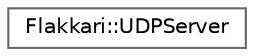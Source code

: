 digraph "Graphical Class Hierarchy"
{
 // LATEX_PDF_SIZE
  bgcolor="transparent";
  edge [fontname=Helvetica,fontsize=10,labelfontname=Helvetica,labelfontsize=10];
  node [fontname=Helvetica,fontsize=10,shape=box,height=0.2,width=0.4];
  rankdir="LR";
  Node0 [id="Node000000",label="Flakkari::UDPServer",height=0.2,width=0.4,color="grey40", fillcolor="white", style="filled",URL="$d0/dd1/classFlakkari_1_1UDPServer.html",tooltip=" "];
}
